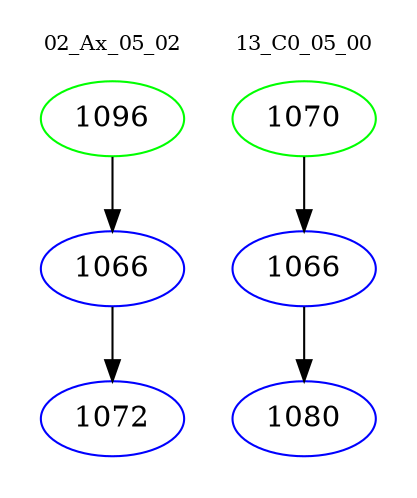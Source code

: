 digraph{
subgraph cluster_0 {
color = white
label = "02_Ax_05_02";
fontsize=10;
T0_1096 [label="1096", color="green"]
T0_1096 -> T0_1066 [color="black"]
T0_1066 [label="1066", color="blue"]
T0_1066 -> T0_1072 [color="black"]
T0_1072 [label="1072", color="blue"]
}
subgraph cluster_1 {
color = white
label = "13_C0_05_00";
fontsize=10;
T1_1070 [label="1070", color="green"]
T1_1070 -> T1_1066 [color="black"]
T1_1066 [label="1066", color="blue"]
T1_1066 -> T1_1080 [color="black"]
T1_1080 [label="1080", color="blue"]
}
}
